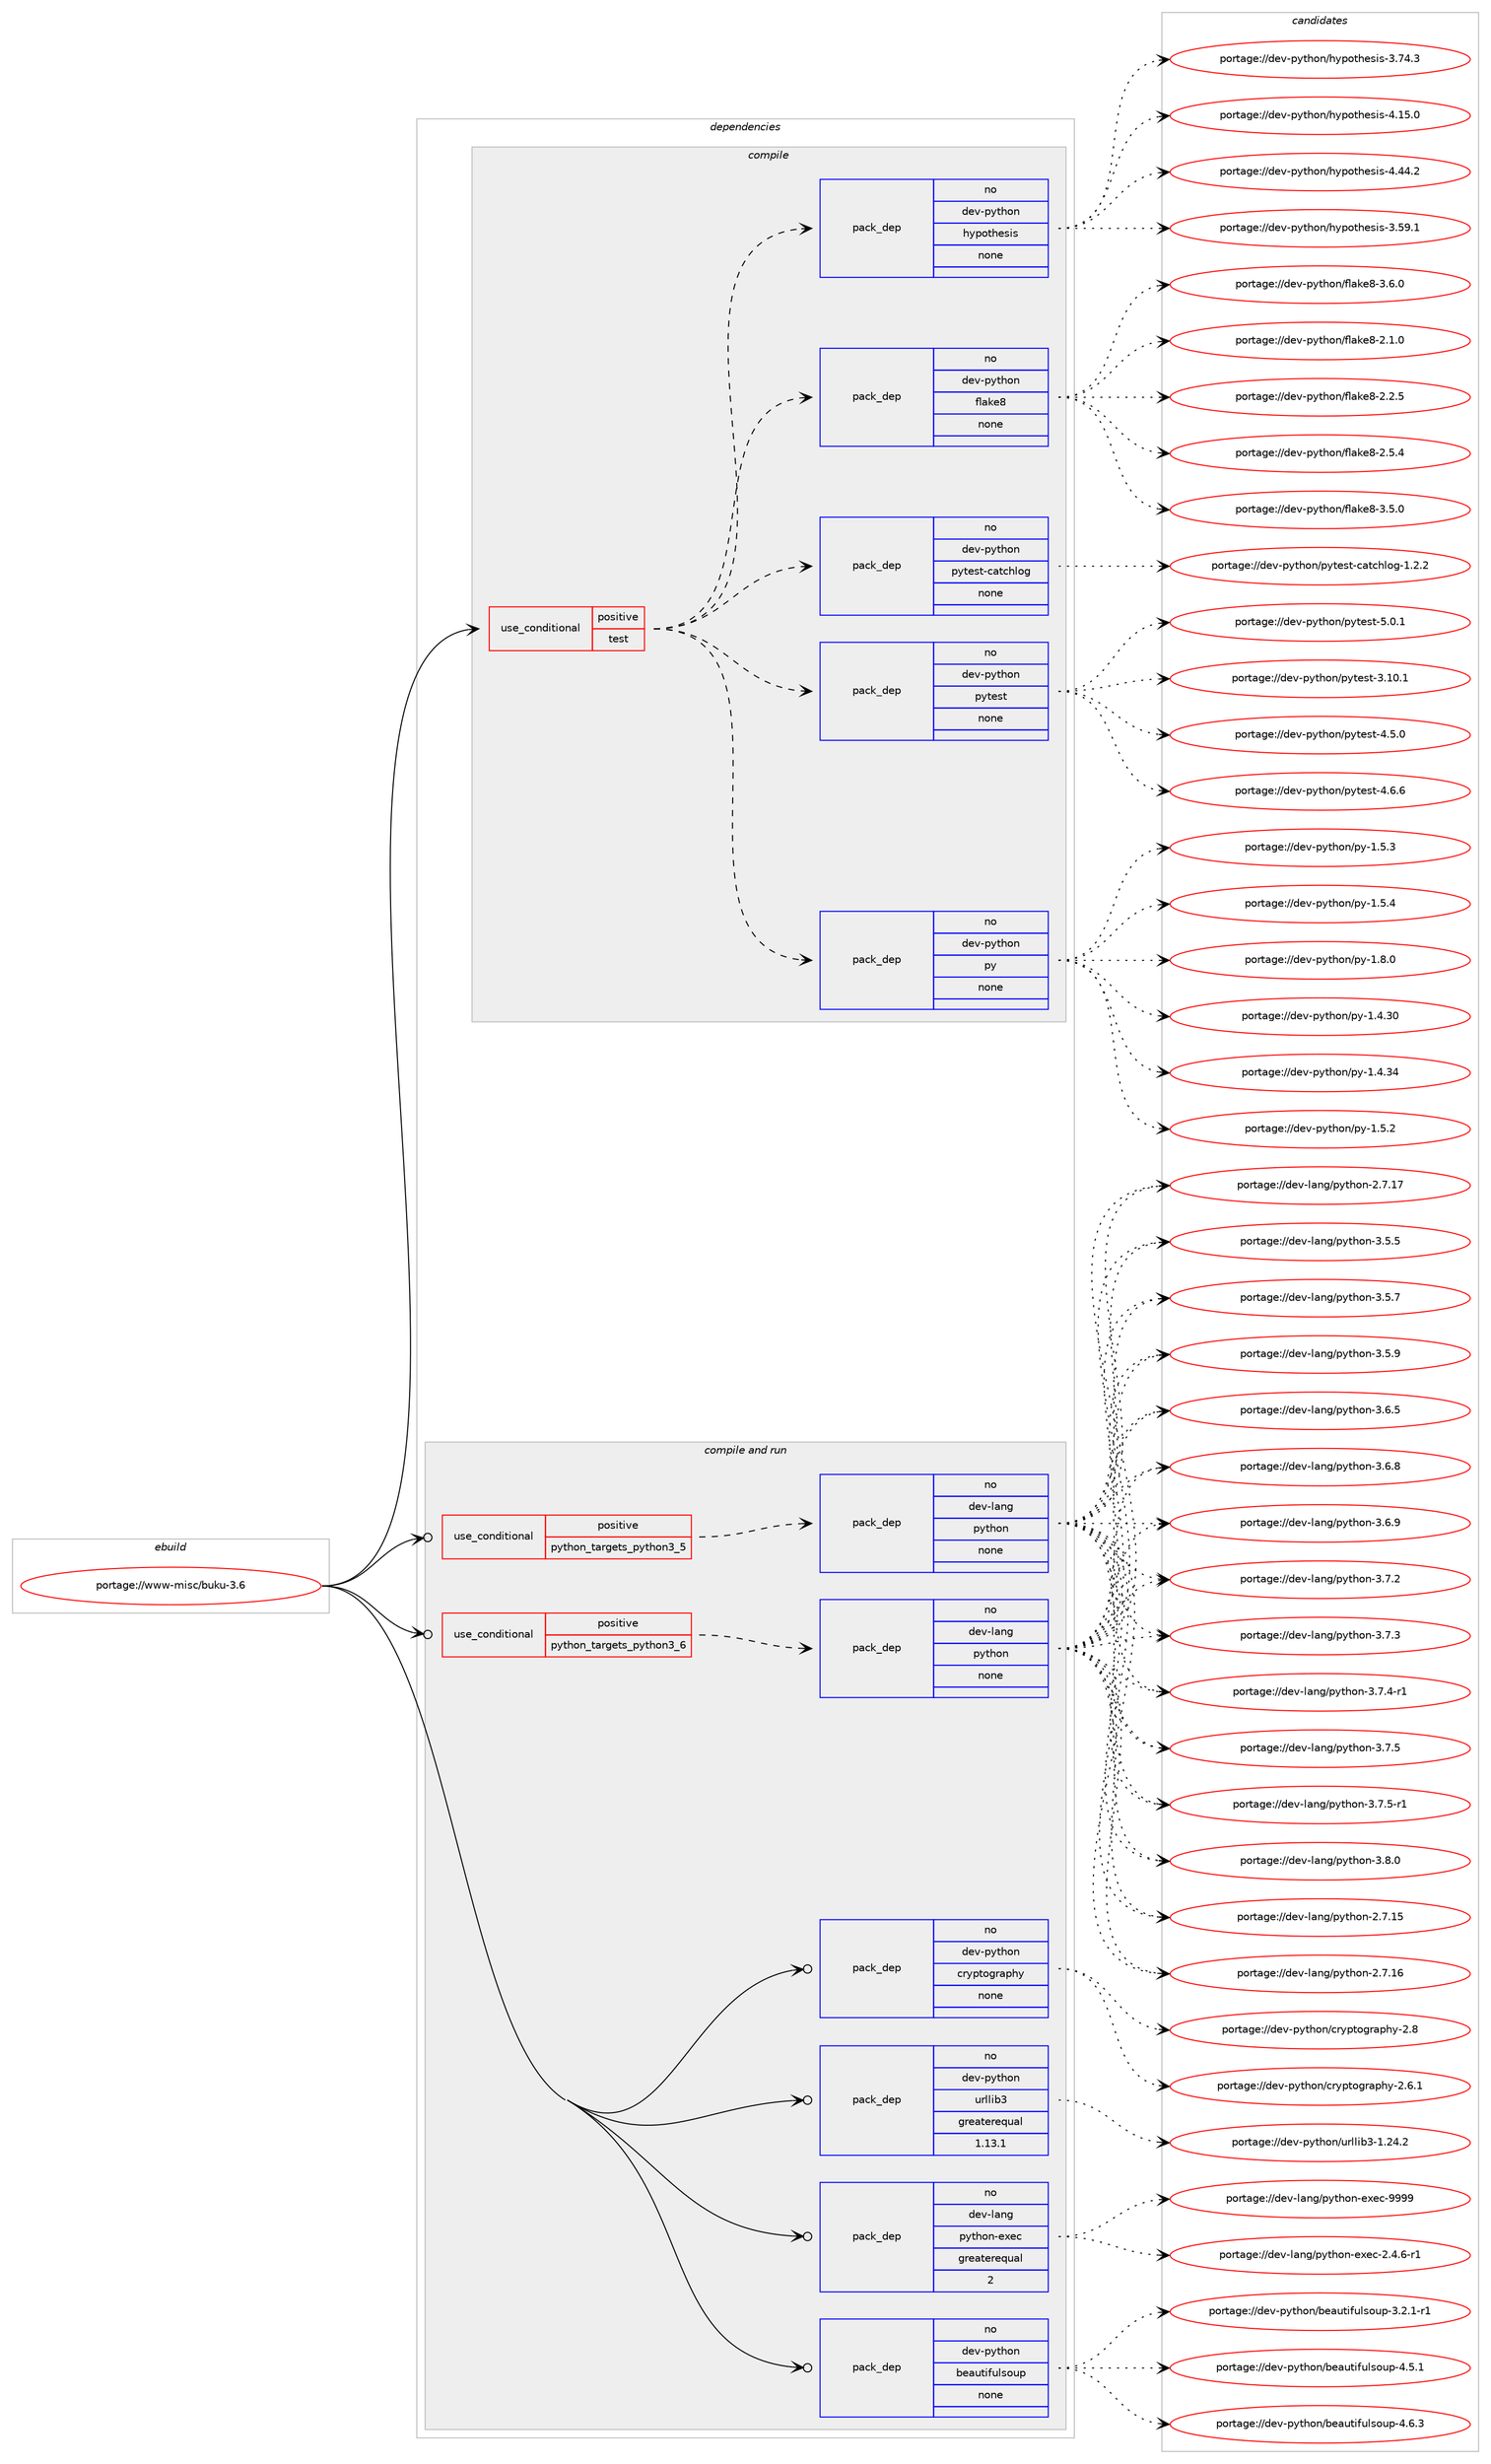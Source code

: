digraph prolog {

# *************
# Graph options
# *************

newrank=true;
concentrate=true;
compound=true;
graph [rankdir=LR,fontname=Helvetica,fontsize=10,ranksep=1.5];#, ranksep=2.5, nodesep=0.2];
edge  [arrowhead=vee];
node  [fontname=Helvetica,fontsize=10];

# **********
# The ebuild
# **********

subgraph cluster_leftcol {
color=gray;
rank=same;
label=<<i>ebuild</i>>;
id [label="portage://www-misc/buku-3.6", color=red, width=4, href="../www-misc/buku-3.6.svg"];
}

# ****************
# The dependencies
# ****************

subgraph cluster_midcol {
color=gray;
label=<<i>dependencies</i>>;
subgraph cluster_compile {
fillcolor="#eeeeee";
style=filled;
label=<<i>compile</i>>;
subgraph cond106449 {
dependency442631 [label=<<TABLE BORDER="0" CELLBORDER="1" CELLSPACING="0" CELLPADDING="4"><TR><TD ROWSPAN="3" CELLPADDING="10">use_conditional</TD></TR><TR><TD>positive</TD></TR><TR><TD>test</TD></TR></TABLE>>, shape=none, color=red];
subgraph pack328323 {
dependency442632 [label=<<TABLE BORDER="0" CELLBORDER="1" CELLSPACING="0" CELLPADDING="4" WIDTH="220"><TR><TD ROWSPAN="6" CELLPADDING="30">pack_dep</TD></TR><TR><TD WIDTH="110">no</TD></TR><TR><TD>dev-python</TD></TR><TR><TD>flake8</TD></TR><TR><TD>none</TD></TR><TR><TD></TD></TR></TABLE>>, shape=none, color=blue];
}
dependency442631:e -> dependency442632:w [weight=20,style="dashed",arrowhead="vee"];
subgraph pack328324 {
dependency442633 [label=<<TABLE BORDER="0" CELLBORDER="1" CELLSPACING="0" CELLPADDING="4" WIDTH="220"><TR><TD ROWSPAN="6" CELLPADDING="30">pack_dep</TD></TR><TR><TD WIDTH="110">no</TD></TR><TR><TD>dev-python</TD></TR><TR><TD>hypothesis</TD></TR><TR><TD>none</TD></TR><TR><TD></TD></TR></TABLE>>, shape=none, color=blue];
}
dependency442631:e -> dependency442633:w [weight=20,style="dashed",arrowhead="vee"];
subgraph pack328325 {
dependency442634 [label=<<TABLE BORDER="0" CELLBORDER="1" CELLSPACING="0" CELLPADDING="4" WIDTH="220"><TR><TD ROWSPAN="6" CELLPADDING="30">pack_dep</TD></TR><TR><TD WIDTH="110">no</TD></TR><TR><TD>dev-python</TD></TR><TR><TD>py</TD></TR><TR><TD>none</TD></TR><TR><TD></TD></TR></TABLE>>, shape=none, color=blue];
}
dependency442631:e -> dependency442634:w [weight=20,style="dashed",arrowhead="vee"];
subgraph pack328326 {
dependency442635 [label=<<TABLE BORDER="0" CELLBORDER="1" CELLSPACING="0" CELLPADDING="4" WIDTH="220"><TR><TD ROWSPAN="6" CELLPADDING="30">pack_dep</TD></TR><TR><TD WIDTH="110">no</TD></TR><TR><TD>dev-python</TD></TR><TR><TD>pytest</TD></TR><TR><TD>none</TD></TR><TR><TD></TD></TR></TABLE>>, shape=none, color=blue];
}
dependency442631:e -> dependency442635:w [weight=20,style="dashed",arrowhead="vee"];
subgraph pack328327 {
dependency442636 [label=<<TABLE BORDER="0" CELLBORDER="1" CELLSPACING="0" CELLPADDING="4" WIDTH="220"><TR><TD ROWSPAN="6" CELLPADDING="30">pack_dep</TD></TR><TR><TD WIDTH="110">no</TD></TR><TR><TD>dev-python</TD></TR><TR><TD>pytest-catchlog</TD></TR><TR><TD>none</TD></TR><TR><TD></TD></TR></TABLE>>, shape=none, color=blue];
}
dependency442631:e -> dependency442636:w [weight=20,style="dashed",arrowhead="vee"];
}
id:e -> dependency442631:w [weight=20,style="solid",arrowhead="vee"];
}
subgraph cluster_compileandrun {
fillcolor="#eeeeee";
style=filled;
label=<<i>compile and run</i>>;
subgraph cond106450 {
dependency442637 [label=<<TABLE BORDER="0" CELLBORDER="1" CELLSPACING="0" CELLPADDING="4"><TR><TD ROWSPAN="3" CELLPADDING="10">use_conditional</TD></TR><TR><TD>positive</TD></TR><TR><TD>python_targets_python3_5</TD></TR></TABLE>>, shape=none, color=red];
subgraph pack328328 {
dependency442638 [label=<<TABLE BORDER="0" CELLBORDER="1" CELLSPACING="0" CELLPADDING="4" WIDTH="220"><TR><TD ROWSPAN="6" CELLPADDING="30">pack_dep</TD></TR><TR><TD WIDTH="110">no</TD></TR><TR><TD>dev-lang</TD></TR><TR><TD>python</TD></TR><TR><TD>none</TD></TR><TR><TD></TD></TR></TABLE>>, shape=none, color=blue];
}
dependency442637:e -> dependency442638:w [weight=20,style="dashed",arrowhead="vee"];
}
id:e -> dependency442637:w [weight=20,style="solid",arrowhead="odotvee"];
subgraph cond106451 {
dependency442639 [label=<<TABLE BORDER="0" CELLBORDER="1" CELLSPACING="0" CELLPADDING="4"><TR><TD ROWSPAN="3" CELLPADDING="10">use_conditional</TD></TR><TR><TD>positive</TD></TR><TR><TD>python_targets_python3_6</TD></TR></TABLE>>, shape=none, color=red];
subgraph pack328329 {
dependency442640 [label=<<TABLE BORDER="0" CELLBORDER="1" CELLSPACING="0" CELLPADDING="4" WIDTH="220"><TR><TD ROWSPAN="6" CELLPADDING="30">pack_dep</TD></TR><TR><TD WIDTH="110">no</TD></TR><TR><TD>dev-lang</TD></TR><TR><TD>python</TD></TR><TR><TD>none</TD></TR><TR><TD></TD></TR></TABLE>>, shape=none, color=blue];
}
dependency442639:e -> dependency442640:w [weight=20,style="dashed",arrowhead="vee"];
}
id:e -> dependency442639:w [weight=20,style="solid",arrowhead="odotvee"];
subgraph pack328330 {
dependency442641 [label=<<TABLE BORDER="0" CELLBORDER="1" CELLSPACING="0" CELLPADDING="4" WIDTH="220"><TR><TD ROWSPAN="6" CELLPADDING="30">pack_dep</TD></TR><TR><TD WIDTH="110">no</TD></TR><TR><TD>dev-lang</TD></TR><TR><TD>python-exec</TD></TR><TR><TD>greaterequal</TD></TR><TR><TD>2</TD></TR></TABLE>>, shape=none, color=blue];
}
id:e -> dependency442641:w [weight=20,style="solid",arrowhead="odotvee"];
subgraph pack328331 {
dependency442642 [label=<<TABLE BORDER="0" CELLBORDER="1" CELLSPACING="0" CELLPADDING="4" WIDTH="220"><TR><TD ROWSPAN="6" CELLPADDING="30">pack_dep</TD></TR><TR><TD WIDTH="110">no</TD></TR><TR><TD>dev-python</TD></TR><TR><TD>beautifulsoup</TD></TR><TR><TD>none</TD></TR><TR><TD></TD></TR></TABLE>>, shape=none, color=blue];
}
id:e -> dependency442642:w [weight=20,style="solid",arrowhead="odotvee"];
subgraph pack328332 {
dependency442643 [label=<<TABLE BORDER="0" CELLBORDER="1" CELLSPACING="0" CELLPADDING="4" WIDTH="220"><TR><TD ROWSPAN="6" CELLPADDING="30">pack_dep</TD></TR><TR><TD WIDTH="110">no</TD></TR><TR><TD>dev-python</TD></TR><TR><TD>cryptography</TD></TR><TR><TD>none</TD></TR><TR><TD></TD></TR></TABLE>>, shape=none, color=blue];
}
id:e -> dependency442643:w [weight=20,style="solid",arrowhead="odotvee"];
subgraph pack328333 {
dependency442644 [label=<<TABLE BORDER="0" CELLBORDER="1" CELLSPACING="0" CELLPADDING="4" WIDTH="220"><TR><TD ROWSPAN="6" CELLPADDING="30">pack_dep</TD></TR><TR><TD WIDTH="110">no</TD></TR><TR><TD>dev-python</TD></TR><TR><TD>urllib3</TD></TR><TR><TD>greaterequal</TD></TR><TR><TD>1.13.1</TD></TR></TABLE>>, shape=none, color=blue];
}
id:e -> dependency442644:w [weight=20,style="solid",arrowhead="odotvee"];
}
subgraph cluster_run {
fillcolor="#eeeeee";
style=filled;
label=<<i>run</i>>;
}
}

# **************
# The candidates
# **************

subgraph cluster_choices {
rank=same;
color=gray;
label=<<i>candidates</i>>;

subgraph choice328323 {
color=black;
nodesep=1;
choiceportage10010111845112121116104111110471021089710710156455046494648 [label="portage://dev-python/flake8-2.1.0", color=red, width=4,href="../dev-python/flake8-2.1.0.svg"];
choiceportage10010111845112121116104111110471021089710710156455046504653 [label="portage://dev-python/flake8-2.2.5", color=red, width=4,href="../dev-python/flake8-2.2.5.svg"];
choiceportage10010111845112121116104111110471021089710710156455046534652 [label="portage://dev-python/flake8-2.5.4", color=red, width=4,href="../dev-python/flake8-2.5.4.svg"];
choiceportage10010111845112121116104111110471021089710710156455146534648 [label="portage://dev-python/flake8-3.5.0", color=red, width=4,href="../dev-python/flake8-3.5.0.svg"];
choiceportage10010111845112121116104111110471021089710710156455146544648 [label="portage://dev-python/flake8-3.6.0", color=red, width=4,href="../dev-python/flake8-3.6.0.svg"];
dependency442632:e -> choiceportage10010111845112121116104111110471021089710710156455046494648:w [style=dotted,weight="100"];
dependency442632:e -> choiceportage10010111845112121116104111110471021089710710156455046504653:w [style=dotted,weight="100"];
dependency442632:e -> choiceportage10010111845112121116104111110471021089710710156455046534652:w [style=dotted,weight="100"];
dependency442632:e -> choiceportage10010111845112121116104111110471021089710710156455146534648:w [style=dotted,weight="100"];
dependency442632:e -> choiceportage10010111845112121116104111110471021089710710156455146544648:w [style=dotted,weight="100"];
}
subgraph choice328324 {
color=black;
nodesep=1;
choiceportage100101118451121211161041111104710412111211111610410111510511545514653574649 [label="portage://dev-python/hypothesis-3.59.1", color=red, width=4,href="../dev-python/hypothesis-3.59.1.svg"];
choiceportage100101118451121211161041111104710412111211111610410111510511545514655524651 [label="portage://dev-python/hypothesis-3.74.3", color=red, width=4,href="../dev-python/hypothesis-3.74.3.svg"];
choiceportage100101118451121211161041111104710412111211111610410111510511545524649534648 [label="portage://dev-python/hypothesis-4.15.0", color=red, width=4,href="../dev-python/hypothesis-4.15.0.svg"];
choiceportage100101118451121211161041111104710412111211111610410111510511545524652524650 [label="portage://dev-python/hypothesis-4.44.2", color=red, width=4,href="../dev-python/hypothesis-4.44.2.svg"];
dependency442633:e -> choiceportage100101118451121211161041111104710412111211111610410111510511545514653574649:w [style=dotted,weight="100"];
dependency442633:e -> choiceportage100101118451121211161041111104710412111211111610410111510511545514655524651:w [style=dotted,weight="100"];
dependency442633:e -> choiceportage100101118451121211161041111104710412111211111610410111510511545524649534648:w [style=dotted,weight="100"];
dependency442633:e -> choiceportage100101118451121211161041111104710412111211111610410111510511545524652524650:w [style=dotted,weight="100"];
}
subgraph choice328325 {
color=black;
nodesep=1;
choiceportage100101118451121211161041111104711212145494652465148 [label="portage://dev-python/py-1.4.30", color=red, width=4,href="../dev-python/py-1.4.30.svg"];
choiceportage100101118451121211161041111104711212145494652465152 [label="portage://dev-python/py-1.4.34", color=red, width=4,href="../dev-python/py-1.4.34.svg"];
choiceportage1001011184511212111610411111047112121454946534650 [label="portage://dev-python/py-1.5.2", color=red, width=4,href="../dev-python/py-1.5.2.svg"];
choiceportage1001011184511212111610411111047112121454946534651 [label="portage://dev-python/py-1.5.3", color=red, width=4,href="../dev-python/py-1.5.3.svg"];
choiceportage1001011184511212111610411111047112121454946534652 [label="portage://dev-python/py-1.5.4", color=red, width=4,href="../dev-python/py-1.5.4.svg"];
choiceportage1001011184511212111610411111047112121454946564648 [label="portage://dev-python/py-1.8.0", color=red, width=4,href="../dev-python/py-1.8.0.svg"];
dependency442634:e -> choiceportage100101118451121211161041111104711212145494652465148:w [style=dotted,weight="100"];
dependency442634:e -> choiceportage100101118451121211161041111104711212145494652465152:w [style=dotted,weight="100"];
dependency442634:e -> choiceportage1001011184511212111610411111047112121454946534650:w [style=dotted,weight="100"];
dependency442634:e -> choiceportage1001011184511212111610411111047112121454946534651:w [style=dotted,weight="100"];
dependency442634:e -> choiceportage1001011184511212111610411111047112121454946534652:w [style=dotted,weight="100"];
dependency442634:e -> choiceportage1001011184511212111610411111047112121454946564648:w [style=dotted,weight="100"];
}
subgraph choice328326 {
color=black;
nodesep=1;
choiceportage100101118451121211161041111104711212111610111511645514649484649 [label="portage://dev-python/pytest-3.10.1", color=red, width=4,href="../dev-python/pytest-3.10.1.svg"];
choiceportage1001011184511212111610411111047112121116101115116455246534648 [label="portage://dev-python/pytest-4.5.0", color=red, width=4,href="../dev-python/pytest-4.5.0.svg"];
choiceportage1001011184511212111610411111047112121116101115116455246544654 [label="portage://dev-python/pytest-4.6.6", color=red, width=4,href="../dev-python/pytest-4.6.6.svg"];
choiceportage1001011184511212111610411111047112121116101115116455346484649 [label="portage://dev-python/pytest-5.0.1", color=red, width=4,href="../dev-python/pytest-5.0.1.svg"];
dependency442635:e -> choiceportage100101118451121211161041111104711212111610111511645514649484649:w [style=dotted,weight="100"];
dependency442635:e -> choiceportage1001011184511212111610411111047112121116101115116455246534648:w [style=dotted,weight="100"];
dependency442635:e -> choiceportage1001011184511212111610411111047112121116101115116455246544654:w [style=dotted,weight="100"];
dependency442635:e -> choiceportage1001011184511212111610411111047112121116101115116455346484649:w [style=dotted,weight="100"];
}
subgraph choice328327 {
color=black;
nodesep=1;
choiceportage100101118451121211161041111104711212111610111511645999711699104108111103454946504650 [label="portage://dev-python/pytest-catchlog-1.2.2", color=red, width=4,href="../dev-python/pytest-catchlog-1.2.2.svg"];
dependency442636:e -> choiceportage100101118451121211161041111104711212111610111511645999711699104108111103454946504650:w [style=dotted,weight="100"];
}
subgraph choice328328 {
color=black;
nodesep=1;
choiceportage10010111845108971101034711212111610411111045504655464953 [label="portage://dev-lang/python-2.7.15", color=red, width=4,href="../dev-lang/python-2.7.15.svg"];
choiceportage10010111845108971101034711212111610411111045504655464954 [label="portage://dev-lang/python-2.7.16", color=red, width=4,href="../dev-lang/python-2.7.16.svg"];
choiceportage10010111845108971101034711212111610411111045504655464955 [label="portage://dev-lang/python-2.7.17", color=red, width=4,href="../dev-lang/python-2.7.17.svg"];
choiceportage100101118451089711010347112121116104111110455146534653 [label="portage://dev-lang/python-3.5.5", color=red, width=4,href="../dev-lang/python-3.5.5.svg"];
choiceportage100101118451089711010347112121116104111110455146534655 [label="portage://dev-lang/python-3.5.7", color=red, width=4,href="../dev-lang/python-3.5.7.svg"];
choiceportage100101118451089711010347112121116104111110455146534657 [label="portage://dev-lang/python-3.5.9", color=red, width=4,href="../dev-lang/python-3.5.9.svg"];
choiceportage100101118451089711010347112121116104111110455146544653 [label="portage://dev-lang/python-3.6.5", color=red, width=4,href="../dev-lang/python-3.6.5.svg"];
choiceportage100101118451089711010347112121116104111110455146544656 [label="portage://dev-lang/python-3.6.8", color=red, width=4,href="../dev-lang/python-3.6.8.svg"];
choiceportage100101118451089711010347112121116104111110455146544657 [label="portage://dev-lang/python-3.6.9", color=red, width=4,href="../dev-lang/python-3.6.9.svg"];
choiceportage100101118451089711010347112121116104111110455146554650 [label="portage://dev-lang/python-3.7.2", color=red, width=4,href="../dev-lang/python-3.7.2.svg"];
choiceportage100101118451089711010347112121116104111110455146554651 [label="portage://dev-lang/python-3.7.3", color=red, width=4,href="../dev-lang/python-3.7.3.svg"];
choiceportage1001011184510897110103471121211161041111104551465546524511449 [label="portage://dev-lang/python-3.7.4-r1", color=red, width=4,href="../dev-lang/python-3.7.4-r1.svg"];
choiceportage100101118451089711010347112121116104111110455146554653 [label="portage://dev-lang/python-3.7.5", color=red, width=4,href="../dev-lang/python-3.7.5.svg"];
choiceportage1001011184510897110103471121211161041111104551465546534511449 [label="portage://dev-lang/python-3.7.5-r1", color=red, width=4,href="../dev-lang/python-3.7.5-r1.svg"];
choiceportage100101118451089711010347112121116104111110455146564648 [label="portage://dev-lang/python-3.8.0", color=red, width=4,href="../dev-lang/python-3.8.0.svg"];
dependency442638:e -> choiceportage10010111845108971101034711212111610411111045504655464953:w [style=dotted,weight="100"];
dependency442638:e -> choiceportage10010111845108971101034711212111610411111045504655464954:w [style=dotted,weight="100"];
dependency442638:e -> choiceportage10010111845108971101034711212111610411111045504655464955:w [style=dotted,weight="100"];
dependency442638:e -> choiceportage100101118451089711010347112121116104111110455146534653:w [style=dotted,weight="100"];
dependency442638:e -> choiceportage100101118451089711010347112121116104111110455146534655:w [style=dotted,weight="100"];
dependency442638:e -> choiceportage100101118451089711010347112121116104111110455146534657:w [style=dotted,weight="100"];
dependency442638:e -> choiceportage100101118451089711010347112121116104111110455146544653:w [style=dotted,weight="100"];
dependency442638:e -> choiceportage100101118451089711010347112121116104111110455146544656:w [style=dotted,weight="100"];
dependency442638:e -> choiceportage100101118451089711010347112121116104111110455146544657:w [style=dotted,weight="100"];
dependency442638:e -> choiceportage100101118451089711010347112121116104111110455146554650:w [style=dotted,weight="100"];
dependency442638:e -> choiceportage100101118451089711010347112121116104111110455146554651:w [style=dotted,weight="100"];
dependency442638:e -> choiceportage1001011184510897110103471121211161041111104551465546524511449:w [style=dotted,weight="100"];
dependency442638:e -> choiceportage100101118451089711010347112121116104111110455146554653:w [style=dotted,weight="100"];
dependency442638:e -> choiceportage1001011184510897110103471121211161041111104551465546534511449:w [style=dotted,weight="100"];
dependency442638:e -> choiceportage100101118451089711010347112121116104111110455146564648:w [style=dotted,weight="100"];
}
subgraph choice328329 {
color=black;
nodesep=1;
choiceportage10010111845108971101034711212111610411111045504655464953 [label="portage://dev-lang/python-2.7.15", color=red, width=4,href="../dev-lang/python-2.7.15.svg"];
choiceportage10010111845108971101034711212111610411111045504655464954 [label="portage://dev-lang/python-2.7.16", color=red, width=4,href="../dev-lang/python-2.7.16.svg"];
choiceportage10010111845108971101034711212111610411111045504655464955 [label="portage://dev-lang/python-2.7.17", color=red, width=4,href="../dev-lang/python-2.7.17.svg"];
choiceportage100101118451089711010347112121116104111110455146534653 [label="portage://dev-lang/python-3.5.5", color=red, width=4,href="../dev-lang/python-3.5.5.svg"];
choiceportage100101118451089711010347112121116104111110455146534655 [label="portage://dev-lang/python-3.5.7", color=red, width=4,href="../dev-lang/python-3.5.7.svg"];
choiceportage100101118451089711010347112121116104111110455146534657 [label="portage://dev-lang/python-3.5.9", color=red, width=4,href="../dev-lang/python-3.5.9.svg"];
choiceportage100101118451089711010347112121116104111110455146544653 [label="portage://dev-lang/python-3.6.5", color=red, width=4,href="../dev-lang/python-3.6.5.svg"];
choiceportage100101118451089711010347112121116104111110455146544656 [label="portage://dev-lang/python-3.6.8", color=red, width=4,href="../dev-lang/python-3.6.8.svg"];
choiceportage100101118451089711010347112121116104111110455146544657 [label="portage://dev-lang/python-3.6.9", color=red, width=4,href="../dev-lang/python-3.6.9.svg"];
choiceportage100101118451089711010347112121116104111110455146554650 [label="portage://dev-lang/python-3.7.2", color=red, width=4,href="../dev-lang/python-3.7.2.svg"];
choiceportage100101118451089711010347112121116104111110455146554651 [label="portage://dev-lang/python-3.7.3", color=red, width=4,href="../dev-lang/python-3.7.3.svg"];
choiceportage1001011184510897110103471121211161041111104551465546524511449 [label="portage://dev-lang/python-3.7.4-r1", color=red, width=4,href="../dev-lang/python-3.7.4-r1.svg"];
choiceportage100101118451089711010347112121116104111110455146554653 [label="portage://dev-lang/python-3.7.5", color=red, width=4,href="../dev-lang/python-3.7.5.svg"];
choiceportage1001011184510897110103471121211161041111104551465546534511449 [label="portage://dev-lang/python-3.7.5-r1", color=red, width=4,href="../dev-lang/python-3.7.5-r1.svg"];
choiceportage100101118451089711010347112121116104111110455146564648 [label="portage://dev-lang/python-3.8.0", color=red, width=4,href="../dev-lang/python-3.8.0.svg"];
dependency442640:e -> choiceportage10010111845108971101034711212111610411111045504655464953:w [style=dotted,weight="100"];
dependency442640:e -> choiceportage10010111845108971101034711212111610411111045504655464954:w [style=dotted,weight="100"];
dependency442640:e -> choiceportage10010111845108971101034711212111610411111045504655464955:w [style=dotted,weight="100"];
dependency442640:e -> choiceportage100101118451089711010347112121116104111110455146534653:w [style=dotted,weight="100"];
dependency442640:e -> choiceportage100101118451089711010347112121116104111110455146534655:w [style=dotted,weight="100"];
dependency442640:e -> choiceportage100101118451089711010347112121116104111110455146534657:w [style=dotted,weight="100"];
dependency442640:e -> choiceportage100101118451089711010347112121116104111110455146544653:w [style=dotted,weight="100"];
dependency442640:e -> choiceportage100101118451089711010347112121116104111110455146544656:w [style=dotted,weight="100"];
dependency442640:e -> choiceportage100101118451089711010347112121116104111110455146544657:w [style=dotted,weight="100"];
dependency442640:e -> choiceportage100101118451089711010347112121116104111110455146554650:w [style=dotted,weight="100"];
dependency442640:e -> choiceportage100101118451089711010347112121116104111110455146554651:w [style=dotted,weight="100"];
dependency442640:e -> choiceportage1001011184510897110103471121211161041111104551465546524511449:w [style=dotted,weight="100"];
dependency442640:e -> choiceportage100101118451089711010347112121116104111110455146554653:w [style=dotted,weight="100"];
dependency442640:e -> choiceportage1001011184510897110103471121211161041111104551465546534511449:w [style=dotted,weight="100"];
dependency442640:e -> choiceportage100101118451089711010347112121116104111110455146564648:w [style=dotted,weight="100"];
}
subgraph choice328330 {
color=black;
nodesep=1;
choiceportage10010111845108971101034711212111610411111045101120101994550465246544511449 [label="portage://dev-lang/python-exec-2.4.6-r1", color=red, width=4,href="../dev-lang/python-exec-2.4.6-r1.svg"];
choiceportage10010111845108971101034711212111610411111045101120101994557575757 [label="portage://dev-lang/python-exec-9999", color=red, width=4,href="../dev-lang/python-exec-9999.svg"];
dependency442641:e -> choiceportage10010111845108971101034711212111610411111045101120101994550465246544511449:w [style=dotted,weight="100"];
dependency442641:e -> choiceportage10010111845108971101034711212111610411111045101120101994557575757:w [style=dotted,weight="100"];
}
subgraph choice328331 {
color=black;
nodesep=1;
choiceportage100101118451121211161041111104798101971171161051021171081151111171124551465046494511449 [label="portage://dev-python/beautifulsoup-3.2.1-r1", color=red, width=4,href="../dev-python/beautifulsoup-3.2.1-r1.svg"];
choiceportage10010111845112121116104111110479810197117116105102117108115111117112455246534649 [label="portage://dev-python/beautifulsoup-4.5.1", color=red, width=4,href="../dev-python/beautifulsoup-4.5.1.svg"];
choiceportage10010111845112121116104111110479810197117116105102117108115111117112455246544651 [label="portage://dev-python/beautifulsoup-4.6.3", color=red, width=4,href="../dev-python/beautifulsoup-4.6.3.svg"];
dependency442642:e -> choiceportage100101118451121211161041111104798101971171161051021171081151111171124551465046494511449:w [style=dotted,weight="100"];
dependency442642:e -> choiceportage10010111845112121116104111110479810197117116105102117108115111117112455246534649:w [style=dotted,weight="100"];
dependency442642:e -> choiceportage10010111845112121116104111110479810197117116105102117108115111117112455246544651:w [style=dotted,weight="100"];
}
subgraph choice328332 {
color=black;
nodesep=1;
choiceportage10010111845112121116104111110479911412111211611110311497112104121455046544649 [label="portage://dev-python/cryptography-2.6.1", color=red, width=4,href="../dev-python/cryptography-2.6.1.svg"];
choiceportage1001011184511212111610411111047991141211121161111031149711210412145504656 [label="portage://dev-python/cryptography-2.8", color=red, width=4,href="../dev-python/cryptography-2.8.svg"];
dependency442643:e -> choiceportage10010111845112121116104111110479911412111211611110311497112104121455046544649:w [style=dotted,weight="100"];
dependency442643:e -> choiceportage1001011184511212111610411111047991141211121161111031149711210412145504656:w [style=dotted,weight="100"];
}
subgraph choice328333 {
color=black;
nodesep=1;
choiceportage1001011184511212111610411111047117114108108105985145494650524650 [label="portage://dev-python/urllib3-1.24.2", color=red, width=4,href="../dev-python/urllib3-1.24.2.svg"];
dependency442644:e -> choiceportage1001011184511212111610411111047117114108108105985145494650524650:w [style=dotted,weight="100"];
}
}

}
